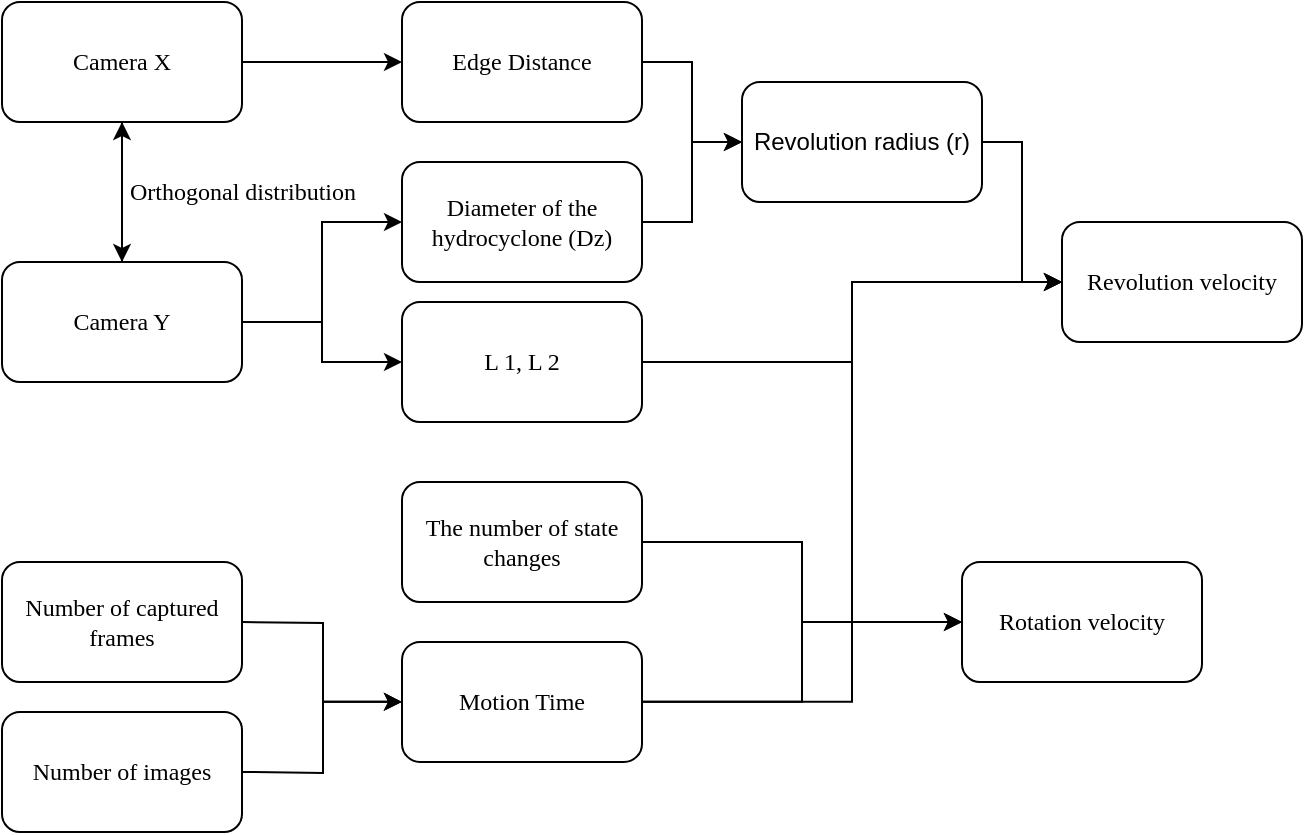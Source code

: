 <mxfile version="26.1.1">
  <diagram id="C5RBs43oDa-KdzZeNtuy" name="Page-1">
    <mxGraphModel dx="1547" dy="412" grid="0" gridSize="10" guides="1" tooltips="1" connect="1" arrows="1" fold="1" page="1" pageScale="1" pageWidth="827" pageHeight="1169" math="1" shadow="0">
      <root>
        <mxCell id="WIyWlLk6GJQsqaUBKTNV-0" />
        <mxCell id="WIyWlLk6GJQsqaUBKTNV-1" parent="WIyWlLk6GJQsqaUBKTNV-0" />
        <mxCell id="cnTVFmawlj7cKAnSD6l6-14" style="edgeStyle=orthogonalEdgeStyle;rounded=0;orthogonalLoop=1;jettySize=auto;html=1;entryX=0.5;entryY=0;entryDx=0;entryDy=0;fontFamily=Times New Roman;fontSize=12;fontColor=default;" parent="WIyWlLk6GJQsqaUBKTNV-1" source="cnTVFmawlj7cKAnSD6l6-1" target="cnTVFmawlj7cKAnSD6l6-2" edge="1">
          <mxGeometry relative="1" as="geometry" />
        </mxCell>
        <mxCell id="cnTVFmawlj7cKAnSD6l6-15" value="Orthogonal distribution" style="edgeLabel;html=1;align=center;verticalAlign=middle;resizable=0;points=[];rounded=1;shadow=0;glass=0;strokeColor=default;strokeWidth=1;fontFamily=Times New Roman;fontSize=12;fontColor=default;fillColor=default;" parent="cnTVFmawlj7cKAnSD6l6-14" vertex="1" connectable="0">
          <mxGeometry x="0.006" y="-2" relative="1" as="geometry">
            <mxPoint x="62" as="offset" />
          </mxGeometry>
        </mxCell>
        <mxCell id="cnTVFmawlj7cKAnSD6l6-16" style="edgeStyle=orthogonalEdgeStyle;rounded=0;orthogonalLoop=1;jettySize=auto;html=1;entryX=0;entryY=0.5;entryDx=0;entryDy=0;fontFamily=Times New Roman;fontSize=12;fontColor=default;" parent="WIyWlLk6GJQsqaUBKTNV-1" source="cnTVFmawlj7cKAnSD6l6-1" target="cnTVFmawlj7cKAnSD6l6-3" edge="1">
          <mxGeometry relative="1" as="geometry" />
        </mxCell>
        <mxCell id="cnTVFmawlj7cKAnSD6l6-1" value="&lt;font face=&quot;Times New Roman&quot;&gt;Camera X&lt;/font&gt;" style="rounded=1;whiteSpace=wrap;html=1;shadow=0;glass=0;strokeColor=default;strokeWidth=1;align=center;verticalAlign=middle;fontFamily=Helvetica;fontSize=12;fontColor=default;fillColor=default;" parent="WIyWlLk6GJQsqaUBKTNV-1" vertex="1">
          <mxGeometry x="-100" y="160" width="120" height="60" as="geometry" />
        </mxCell>
        <mxCell id="cnTVFmawlj7cKAnSD6l6-17" style="edgeStyle=orthogonalEdgeStyle;rounded=0;orthogonalLoop=1;jettySize=auto;html=1;entryX=0;entryY=0.5;entryDx=0;entryDy=0;fontFamily=Times New Roman;fontSize=12;fontColor=default;" parent="WIyWlLk6GJQsqaUBKTNV-1" source="cnTVFmawlj7cKAnSD6l6-2" target="cnTVFmawlj7cKAnSD6l6-4" edge="1">
          <mxGeometry relative="1" as="geometry" />
        </mxCell>
        <mxCell id="cnTVFmawlj7cKAnSD6l6-19" style="edgeStyle=orthogonalEdgeStyle;rounded=0;orthogonalLoop=1;jettySize=auto;html=1;entryX=0;entryY=0.5;entryDx=0;entryDy=0;fontFamily=Times New Roman;fontSize=12;fontColor=default;" parent="WIyWlLk6GJQsqaUBKTNV-1" source="cnTVFmawlj7cKAnSD6l6-2" target="cnTVFmawlj7cKAnSD6l6-18" edge="1">
          <mxGeometry relative="1" as="geometry" />
        </mxCell>
        <mxCell id="cnTVFmawlj7cKAnSD6l6-20" style="edgeStyle=orthogonalEdgeStyle;rounded=0;orthogonalLoop=1;jettySize=auto;html=1;fontFamily=Times New Roman;fontSize=12;fontColor=default;" parent="WIyWlLk6GJQsqaUBKTNV-1" source="cnTVFmawlj7cKAnSD6l6-2" edge="1">
          <mxGeometry relative="1" as="geometry">
            <mxPoint x="-40" y="220" as="targetPoint" />
          </mxGeometry>
        </mxCell>
        <mxCell id="cnTVFmawlj7cKAnSD6l6-2" value="&lt;font face=&quot;Times New Roman&quot;&gt;Camera Y&lt;/font&gt;" style="rounded=1;whiteSpace=wrap;html=1;shadow=0;glass=0;strokeColor=default;strokeWidth=1;align=center;verticalAlign=middle;fontFamily=Helvetica;fontSize=12;fontColor=default;fillColor=default;" parent="WIyWlLk6GJQsqaUBKTNV-1" vertex="1">
          <mxGeometry x="-100" y="290" width="120" height="60" as="geometry" />
        </mxCell>
        <mxCell id="cnTVFmawlj7cKAnSD6l6-25" style="edgeStyle=orthogonalEdgeStyle;rounded=0;orthogonalLoop=1;jettySize=auto;html=1;entryX=0;entryY=0.5;entryDx=0;entryDy=0;fontFamily=Times New Roman;fontSize=12;fontColor=default;" parent="WIyWlLk6GJQsqaUBKTNV-1" source="cnTVFmawlj7cKAnSD6l6-3" target="cnTVFmawlj7cKAnSD6l6-8" edge="1">
          <mxGeometry relative="1" as="geometry" />
        </mxCell>
        <mxCell id="cnTVFmawlj7cKAnSD6l6-3" value="&lt;font face=&quot;Times New Roman&quot;&gt;Edge Distance&lt;/font&gt;" style="rounded=1;whiteSpace=wrap;html=1;shadow=0;glass=0;strokeColor=default;strokeWidth=1;align=center;verticalAlign=middle;fontFamily=Helvetica;fontSize=12;fontColor=default;fillColor=default;" parent="WIyWlLk6GJQsqaUBKTNV-1" vertex="1">
          <mxGeometry x="100" y="160" width="120" height="60" as="geometry" />
        </mxCell>
        <mxCell id="cnTVFmawlj7cKAnSD6l6-26" style="edgeStyle=orthogonalEdgeStyle;rounded=0;orthogonalLoop=1;jettySize=auto;html=1;entryX=0;entryY=0.5;entryDx=0;entryDy=0;fontFamily=Times New Roman;fontSize=12;fontColor=default;" parent="WIyWlLk6GJQsqaUBKTNV-1" source="cnTVFmawlj7cKAnSD6l6-4" target="cnTVFmawlj7cKAnSD6l6-8" edge="1">
          <mxGeometry relative="1" as="geometry" />
        </mxCell>
        <mxCell id="cnTVFmawlj7cKAnSD6l6-4" value="&lt;font face=&quot;Times New Roman&quot;&gt;Diameter of the hydrocyclone (Dz)&lt;/font&gt;" style="rounded=1;whiteSpace=wrap;html=1;shadow=0;glass=0;strokeColor=default;strokeWidth=1;align=center;verticalAlign=middle;fontFamily=Helvetica;fontSize=12;fontColor=default;fillColor=default;" parent="WIyWlLk6GJQsqaUBKTNV-1" vertex="1">
          <mxGeometry x="100" y="240" width="120" height="60" as="geometry" />
        </mxCell>
        <mxCell id="cnTVFmawlj7cKAnSD6l6-23" style="edgeStyle=orthogonalEdgeStyle;rounded=0;orthogonalLoop=1;jettySize=auto;html=1;entryX=0;entryY=0.5;entryDx=0;entryDy=0;fontFamily=Times New Roman;fontSize=12;fontColor=default;" parent="WIyWlLk6GJQsqaUBKTNV-1" target="cnTVFmawlj7cKAnSD6l6-22" edge="1">
          <mxGeometry relative="1" as="geometry">
            <mxPoint x="20" y="469.999" as="sourcePoint" />
          </mxGeometry>
        </mxCell>
        <mxCell id="cnTVFmawlj7cKAnSD6l6-6" value="&lt;font face=&quot;Times New Roman&quot;&gt;Number of captured frames&lt;/font&gt;" style="rounded=1;whiteSpace=wrap;html=1;shadow=0;glass=0;strokeColor=default;strokeWidth=1;align=center;verticalAlign=middle;fontFamily=Helvetica;fontSize=12;fontColor=default;fillColor=default;" parent="WIyWlLk6GJQsqaUBKTNV-1" vertex="1">
          <mxGeometry x="-100" y="440" width="120" height="60" as="geometry" />
        </mxCell>
        <mxCell id="cnTVFmawlj7cKAnSD6l6-24" style="edgeStyle=orthogonalEdgeStyle;rounded=0;orthogonalLoop=1;jettySize=auto;html=1;entryX=0;entryY=0.5;entryDx=0;entryDy=0;fontFamily=Times New Roman;fontSize=12;fontColor=default;" parent="WIyWlLk6GJQsqaUBKTNV-1" target="cnTVFmawlj7cKAnSD6l6-22" edge="1">
          <mxGeometry relative="1" as="geometry">
            <mxPoint x="20" y="544.969" as="sourcePoint" />
          </mxGeometry>
        </mxCell>
        <mxCell id="cnTVFmawlj7cKAnSD6l6-7" value="&lt;font face=&quot;Times New Roman&quot;&gt;Number of images&lt;/font&gt;" style="rounded=1;whiteSpace=wrap;html=1;shadow=0;glass=0;strokeColor=default;strokeWidth=1;align=center;verticalAlign=middle;fontFamily=Helvetica;fontSize=12;fontColor=default;fillColor=default;" parent="WIyWlLk6GJQsqaUBKTNV-1" vertex="1">
          <mxGeometry x="-100" y="514.97" width="120" height="60" as="geometry" />
        </mxCell>
        <mxCell id="cnTVFmawlj7cKAnSD6l6-28" style="edgeStyle=orthogonalEdgeStyle;rounded=0;orthogonalLoop=1;jettySize=auto;html=1;entryX=0;entryY=0.5;entryDx=0;entryDy=0;fontFamily=Times New Roman;fontSize=12;fontColor=default;" parent="WIyWlLk6GJQsqaUBKTNV-1" source="cnTVFmawlj7cKAnSD6l6-8" target="cnTVFmawlj7cKAnSD6l6-10" edge="1">
          <mxGeometry relative="1" as="geometry" />
        </mxCell>
        <mxCell id="cnTVFmawlj7cKAnSD6l6-8" value="Revolution radius (r)" style="rounded=1;whiteSpace=wrap;html=1;shadow=0;glass=0;strokeColor=default;strokeWidth=1;align=center;verticalAlign=middle;fontFamily=Helvetica;fontSize=12;fontColor=default;fillColor=default;" parent="WIyWlLk6GJQsqaUBKTNV-1" vertex="1">
          <mxGeometry x="270" y="200" width="120" height="60" as="geometry" />
        </mxCell>
        <mxCell id="cnTVFmawlj7cKAnSD6l6-10" value="Revolution velocity" style="rounded=1;whiteSpace=wrap;html=1;shadow=0;glass=0;strokeColor=default;strokeWidth=1;align=center;verticalAlign=middle;fontFamily=Times New Roman;fontSize=12;fontColor=default;fillColor=default;" parent="WIyWlLk6GJQsqaUBKTNV-1" vertex="1">
          <mxGeometry x="430" y="270" width="120" height="60" as="geometry" />
        </mxCell>
        <mxCell id="cnTVFmawlj7cKAnSD6l6-11" value="Rotation velocity" style="rounded=1;whiteSpace=wrap;html=1;shadow=0;glass=0;strokeColor=default;strokeWidth=1;align=center;verticalAlign=middle;fontFamily=Times New Roman;fontSize=12;fontColor=default;fillColor=default;" parent="WIyWlLk6GJQsqaUBKTNV-1" vertex="1">
          <mxGeometry x="380" y="440" width="120" height="60" as="geometry" />
        </mxCell>
        <mxCell id="cnTVFmawlj7cKAnSD6l6-31" style="edgeStyle=orthogonalEdgeStyle;rounded=0;orthogonalLoop=1;jettySize=auto;html=1;entryX=0;entryY=0.5;entryDx=0;entryDy=0;fontFamily=Times New Roman;fontSize=12;fontColor=default;" parent="WIyWlLk6GJQsqaUBKTNV-1" source="cnTVFmawlj7cKAnSD6l6-12" target="cnTVFmawlj7cKAnSD6l6-11" edge="1">
          <mxGeometry relative="1" as="geometry" />
        </mxCell>
        <mxCell id="cnTVFmawlj7cKAnSD6l6-12" value="The number of state changes" style="rounded=1;whiteSpace=wrap;html=1;shadow=0;glass=0;strokeColor=default;strokeWidth=1;align=center;verticalAlign=middle;fontFamily=Times New Roman;fontSize=12;fontColor=default;fillColor=default;" parent="WIyWlLk6GJQsqaUBKTNV-1" vertex="1">
          <mxGeometry x="100" y="400" width="120" height="60" as="geometry" />
        </mxCell>
        <mxCell id="cnTVFmawlj7cKAnSD6l6-27" style="edgeStyle=orthogonalEdgeStyle;rounded=0;orthogonalLoop=1;jettySize=auto;html=1;entryX=0;entryY=0.5;entryDx=0;entryDy=0;fontFamily=Times New Roman;fontSize=12;fontColor=default;" parent="WIyWlLk6GJQsqaUBKTNV-1" source="cnTVFmawlj7cKAnSD6l6-18" target="cnTVFmawlj7cKAnSD6l6-10" edge="1">
          <mxGeometry relative="1" as="geometry" />
        </mxCell>
        <mxCell id="cnTVFmawlj7cKAnSD6l6-18" value="L 1,&amp;nbsp;&lt;span style=&quot;background-color: transparent; color: light-dark(rgb(0, 0, 0), rgb(255, 255, 255));&quot;&gt;L 2&lt;/span&gt;" style="rounded=1;whiteSpace=wrap;html=1;shadow=0;glass=0;strokeColor=default;strokeWidth=1;align=center;verticalAlign=middle;fontFamily=Times New Roman;fontSize=12;fontColor=default;fillColor=default;" parent="WIyWlLk6GJQsqaUBKTNV-1" vertex="1">
          <mxGeometry x="100" y="310" width="120" height="60" as="geometry" />
        </mxCell>
        <mxCell id="cnTVFmawlj7cKAnSD6l6-29" style="edgeStyle=orthogonalEdgeStyle;rounded=0;orthogonalLoop=1;jettySize=auto;html=1;entryX=0;entryY=0.5;entryDx=0;entryDy=0;fontFamily=Times New Roman;fontSize=12;fontColor=default;" parent="WIyWlLk6GJQsqaUBKTNV-1" source="cnTVFmawlj7cKAnSD6l6-22" target="cnTVFmawlj7cKAnSD6l6-10" edge="1">
          <mxGeometry relative="1" as="geometry" />
        </mxCell>
        <mxCell id="cnTVFmawlj7cKAnSD6l6-32" style="edgeStyle=orthogonalEdgeStyle;rounded=0;orthogonalLoop=1;jettySize=auto;html=1;entryX=0;entryY=0.5;entryDx=0;entryDy=0;fontFamily=Times New Roman;fontSize=12;fontColor=default;" parent="WIyWlLk6GJQsqaUBKTNV-1" source="cnTVFmawlj7cKAnSD6l6-22" target="cnTVFmawlj7cKAnSD6l6-11" edge="1">
          <mxGeometry relative="1" as="geometry" />
        </mxCell>
        <mxCell id="cnTVFmawlj7cKAnSD6l6-22" value="Motion Time" style="rounded=1;whiteSpace=wrap;html=1;shadow=0;glass=0;strokeColor=default;strokeWidth=1;align=center;verticalAlign=middle;fontFamily=Times New Roman;fontSize=12;fontColor=default;fillColor=default;" parent="WIyWlLk6GJQsqaUBKTNV-1" vertex="1">
          <mxGeometry x="100" y="479.94" width="120" height="60" as="geometry" />
        </mxCell>
      </root>
    </mxGraphModel>
  </diagram>
</mxfile>
